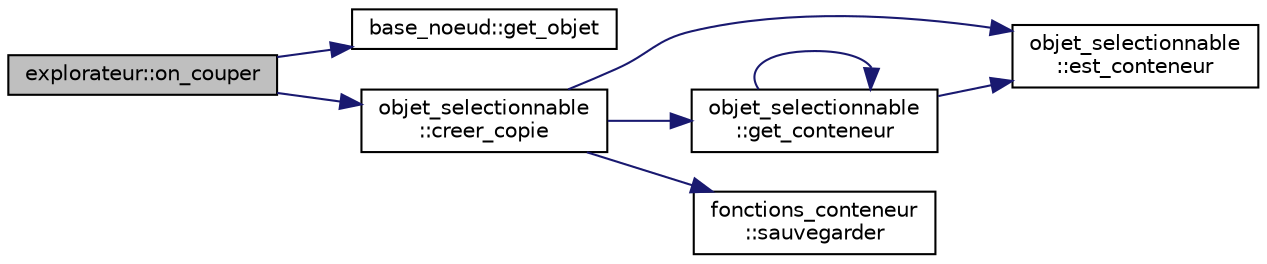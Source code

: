 digraph "explorateur::on_couper"
{
  edge [fontname="Helvetica",fontsize="10",labelfontname="Helvetica",labelfontsize="10"];
  node [fontname="Helvetica",fontsize="10",shape=record];
  rankdir="LR";
  Node844 [label="explorateur::on_couper",height=0.2,width=0.4,color="black", fillcolor="grey75", style="filled", fontcolor="black"];
  Node844 -> Node845 [color="midnightblue",fontsize="10",style="solid",fontname="Helvetica"];
  Node845 [label="base_noeud::get_objet",height=0.2,width=0.4,color="black", fillcolor="white", style="filled",URL="$classbase__noeud.html#a762c999077b247ebf1d8c6dd83313ffd",tooltip="Retourne l&#39;objet sélectionnable associé au noeud. "];
  Node844 -> Node846 [color="midnightblue",fontsize="10",style="solid",fontname="Helvetica"];
  Node846 [label="objet_selectionnable\l::creer_copie",height=0.2,width=0.4,color="black", fillcolor="white", style="filled",URL="$classobjet__selectionnable.html#a9841178873971cf9b7384d661d3eb21a",tooltip="Crée une copie de l&#39;objet au format QString. "];
  Node846 -> Node847 [color="midnightblue",fontsize="10",style="solid",fontname="Helvetica"];
  Node847 [label="objet_selectionnable\l::est_conteneur",height=0.2,width=0.4,color="black", fillcolor="white", style="filled",URL="$classobjet__selectionnable.html#a2c6b5b342b5f3a9f48893f793f935e0f",tooltip="Indique si l&#39;objet est un conteneur. "];
  Node846 -> Node848 [color="midnightblue",fontsize="10",style="solid",fontname="Helvetica"];
  Node848 [label="objet_selectionnable\l::get_conteneur",height=0.2,width=0.4,color="black", fillcolor="white", style="filled",URL="$classobjet__selectionnable.html#ab809d020155b7fec48ff3adbe15c9b65",tooltip="Retourne le fonctions_conteneur le plus proche : l&#39;objet lui-même s&#39;il est un conteneur, ou le conteneur parent sinon. "];
  Node848 -> Node847 [color="midnightblue",fontsize="10",style="solid",fontname="Helvetica"];
  Node848 -> Node848 [color="midnightblue",fontsize="10",style="solid",fontname="Helvetica"];
  Node846 -> Node849 [color="midnightblue",fontsize="10",style="solid",fontname="Helvetica"];
  Node849 [label="fonctions_conteneur\l::sauvegarder",height=0.2,width=0.4,color="black", fillcolor="white", style="filled",URL="$classfonctions__conteneur.html#a45ec80993babd844410c429794357871",tooltip="Sauvegarde le fonctions_conteneur dans un flux donné. "];
}

